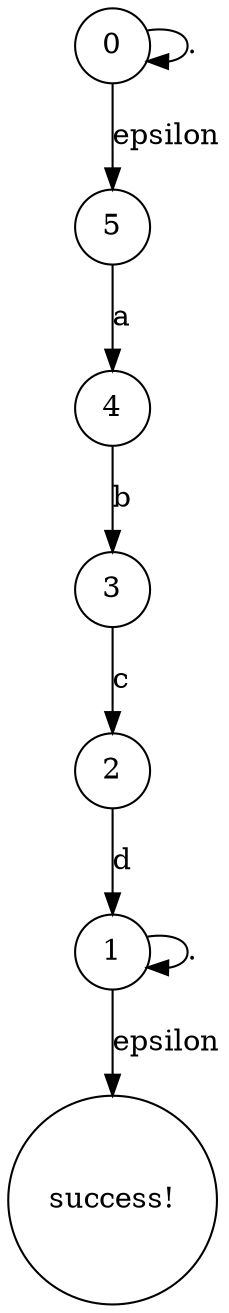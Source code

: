 digraph TestCase7 { 0 [shape=circle,label="0"]; 1 [shape=circle,label="1"]; 2 [shape=circle,label="2"]; 3 [shape=circle,label="3"]; 4 [shape=circle,label="4"]; 5 [shape=circle,label="5"]; success [shape=circle,label="success!"]; 0 -> 0[label="."]; 0 -> 5[label="epsilon"]; 1 -> 1[label="."]; 1 -> success[label="epsilon"]; 2 -> 1[label="d"]; 3 -> 2[label="c"]; 4 -> 3[label="b"]; 5 -> 4[label="a"]; }